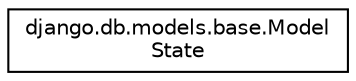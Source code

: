digraph "Graphical Class Hierarchy"
{
 // LATEX_PDF_SIZE
  edge [fontname="Helvetica",fontsize="10",labelfontname="Helvetica",labelfontsize="10"];
  node [fontname="Helvetica",fontsize="10",shape=record];
  rankdir="LR";
  Node0 [label="django.db.models.base.Model\lState",height=0.2,width=0.4,color="black", fillcolor="white", style="filled",URL="$d9/d5b/classdjango_1_1db_1_1models_1_1base_1_1_model_state.html",tooltip=" "];
}
